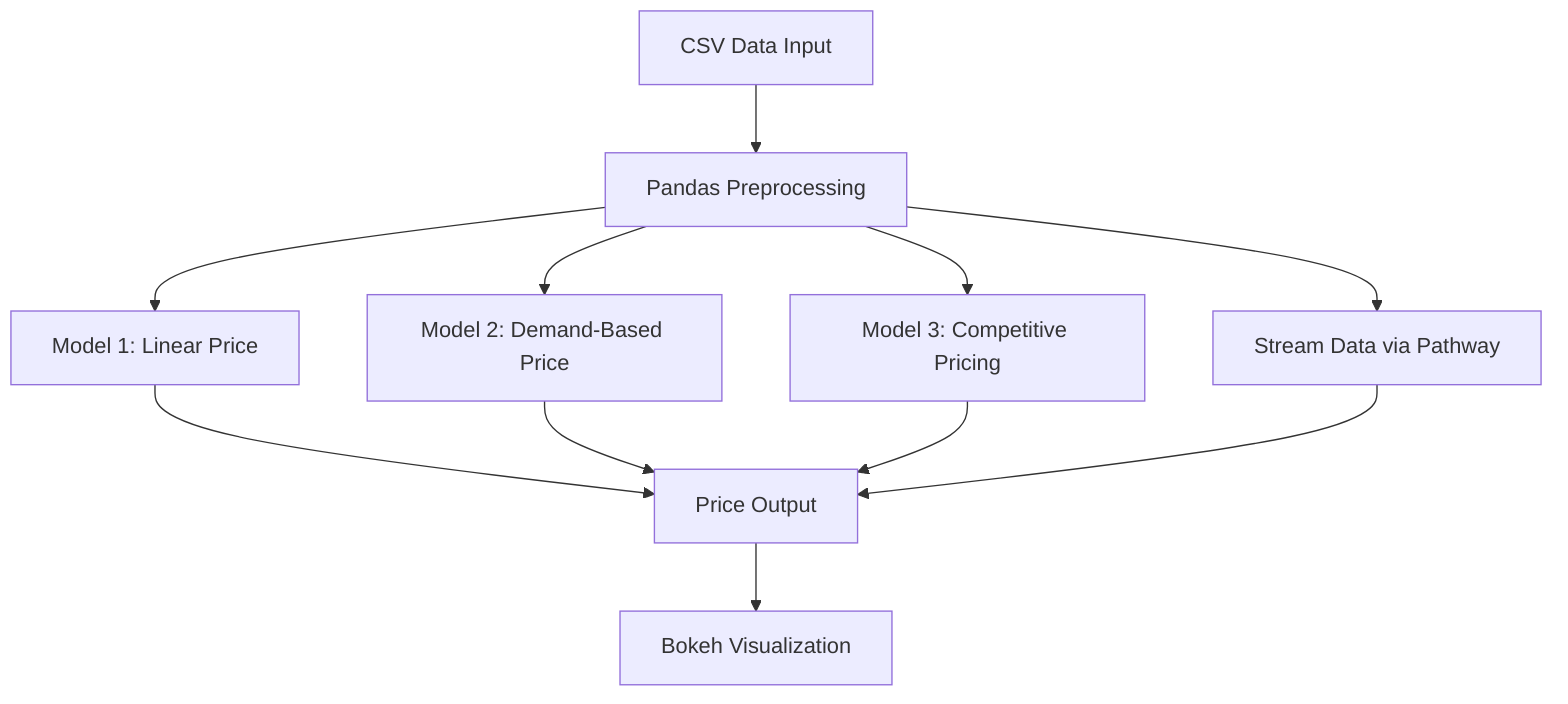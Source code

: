flowchart TD
    A[CSV Data Input] --> B[Pandas Preprocessing]
    B --> C[Model 1: Linear Price]
    B --> D[Model 2: Demand-Based Price]
    B --> E[Model 3: Competitive Pricing]
    C & D & E --> F[Price Output]
    F --> G[Bokeh Visualization]
    B --> H[Stream Data via Pathway]
    H --> F
